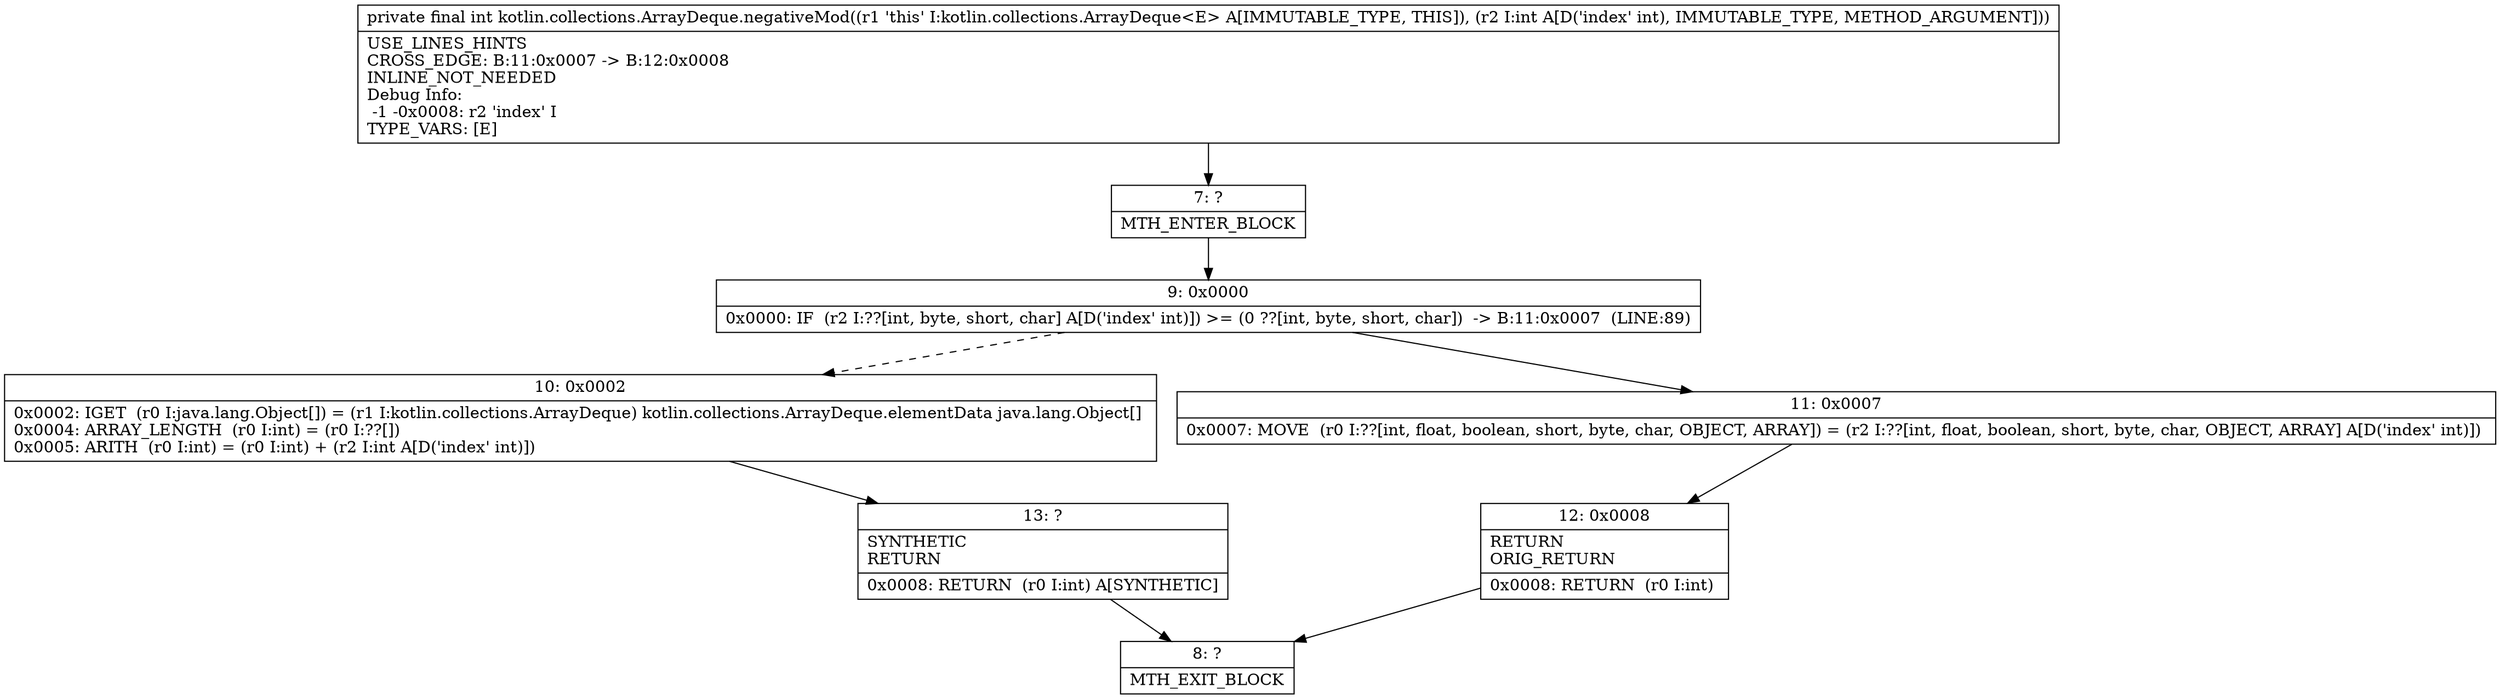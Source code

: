 digraph "CFG forkotlin.collections.ArrayDeque.negativeMod(I)I" {
Node_7 [shape=record,label="{7\:\ ?|MTH_ENTER_BLOCK\l}"];
Node_9 [shape=record,label="{9\:\ 0x0000|0x0000: IF  (r2 I:??[int, byte, short, char] A[D('index' int)]) \>= (0 ??[int, byte, short, char])  \-\> B:11:0x0007  (LINE:89)\l}"];
Node_10 [shape=record,label="{10\:\ 0x0002|0x0002: IGET  (r0 I:java.lang.Object[]) = (r1 I:kotlin.collections.ArrayDeque) kotlin.collections.ArrayDeque.elementData java.lang.Object[] \l0x0004: ARRAY_LENGTH  (r0 I:int) = (r0 I:??[]) \l0x0005: ARITH  (r0 I:int) = (r0 I:int) + (r2 I:int A[D('index' int)]) \l}"];
Node_13 [shape=record,label="{13\:\ ?|SYNTHETIC\lRETURN\l|0x0008: RETURN  (r0 I:int) A[SYNTHETIC]\l}"];
Node_8 [shape=record,label="{8\:\ ?|MTH_EXIT_BLOCK\l}"];
Node_11 [shape=record,label="{11\:\ 0x0007|0x0007: MOVE  (r0 I:??[int, float, boolean, short, byte, char, OBJECT, ARRAY]) = (r2 I:??[int, float, boolean, short, byte, char, OBJECT, ARRAY] A[D('index' int)]) \l}"];
Node_12 [shape=record,label="{12\:\ 0x0008|RETURN\lORIG_RETURN\l|0x0008: RETURN  (r0 I:int) \l}"];
MethodNode[shape=record,label="{private final int kotlin.collections.ArrayDeque.negativeMod((r1 'this' I:kotlin.collections.ArrayDeque\<E\> A[IMMUTABLE_TYPE, THIS]), (r2 I:int A[D('index' int), IMMUTABLE_TYPE, METHOD_ARGUMENT]))  | USE_LINES_HINTS\lCROSS_EDGE: B:11:0x0007 \-\> B:12:0x0008\lINLINE_NOT_NEEDED\lDebug Info:\l  \-1 \-0x0008: r2 'index' I\lTYPE_VARS: [E]\l}"];
MethodNode -> Node_7;Node_7 -> Node_9;
Node_9 -> Node_10[style=dashed];
Node_9 -> Node_11;
Node_10 -> Node_13;
Node_13 -> Node_8;
Node_11 -> Node_12;
Node_12 -> Node_8;
}

